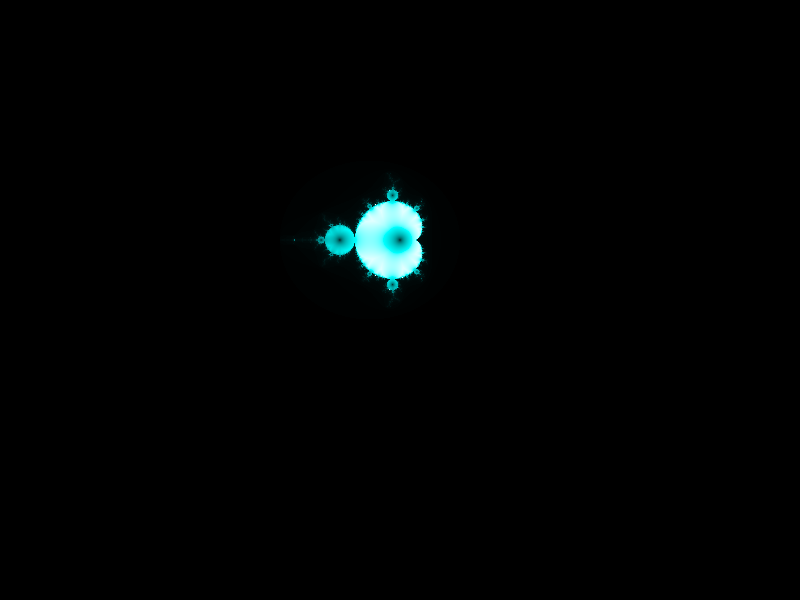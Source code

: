 #include "colors.inc"

camera {
    location <-0.2*clock,0,2*clock>
}

background { White }

light_source { <10,10,-10> color White}
light_source { <0,20,-10> color White }

object {
    box {
        <-2,-2,-2>, <2,2,10>
        pigment {
            mandel 10000
            exponent 2
            interior 1, 1
            color_map {
                [0 rgb 0]
                [0.2 rgb 1-x]
                [0.4 rgb (1-x)+(1-y)]
                [1 rgb 1]
                [1 rgb 0]
            }
        }
    } translate <0,1,0>
}
